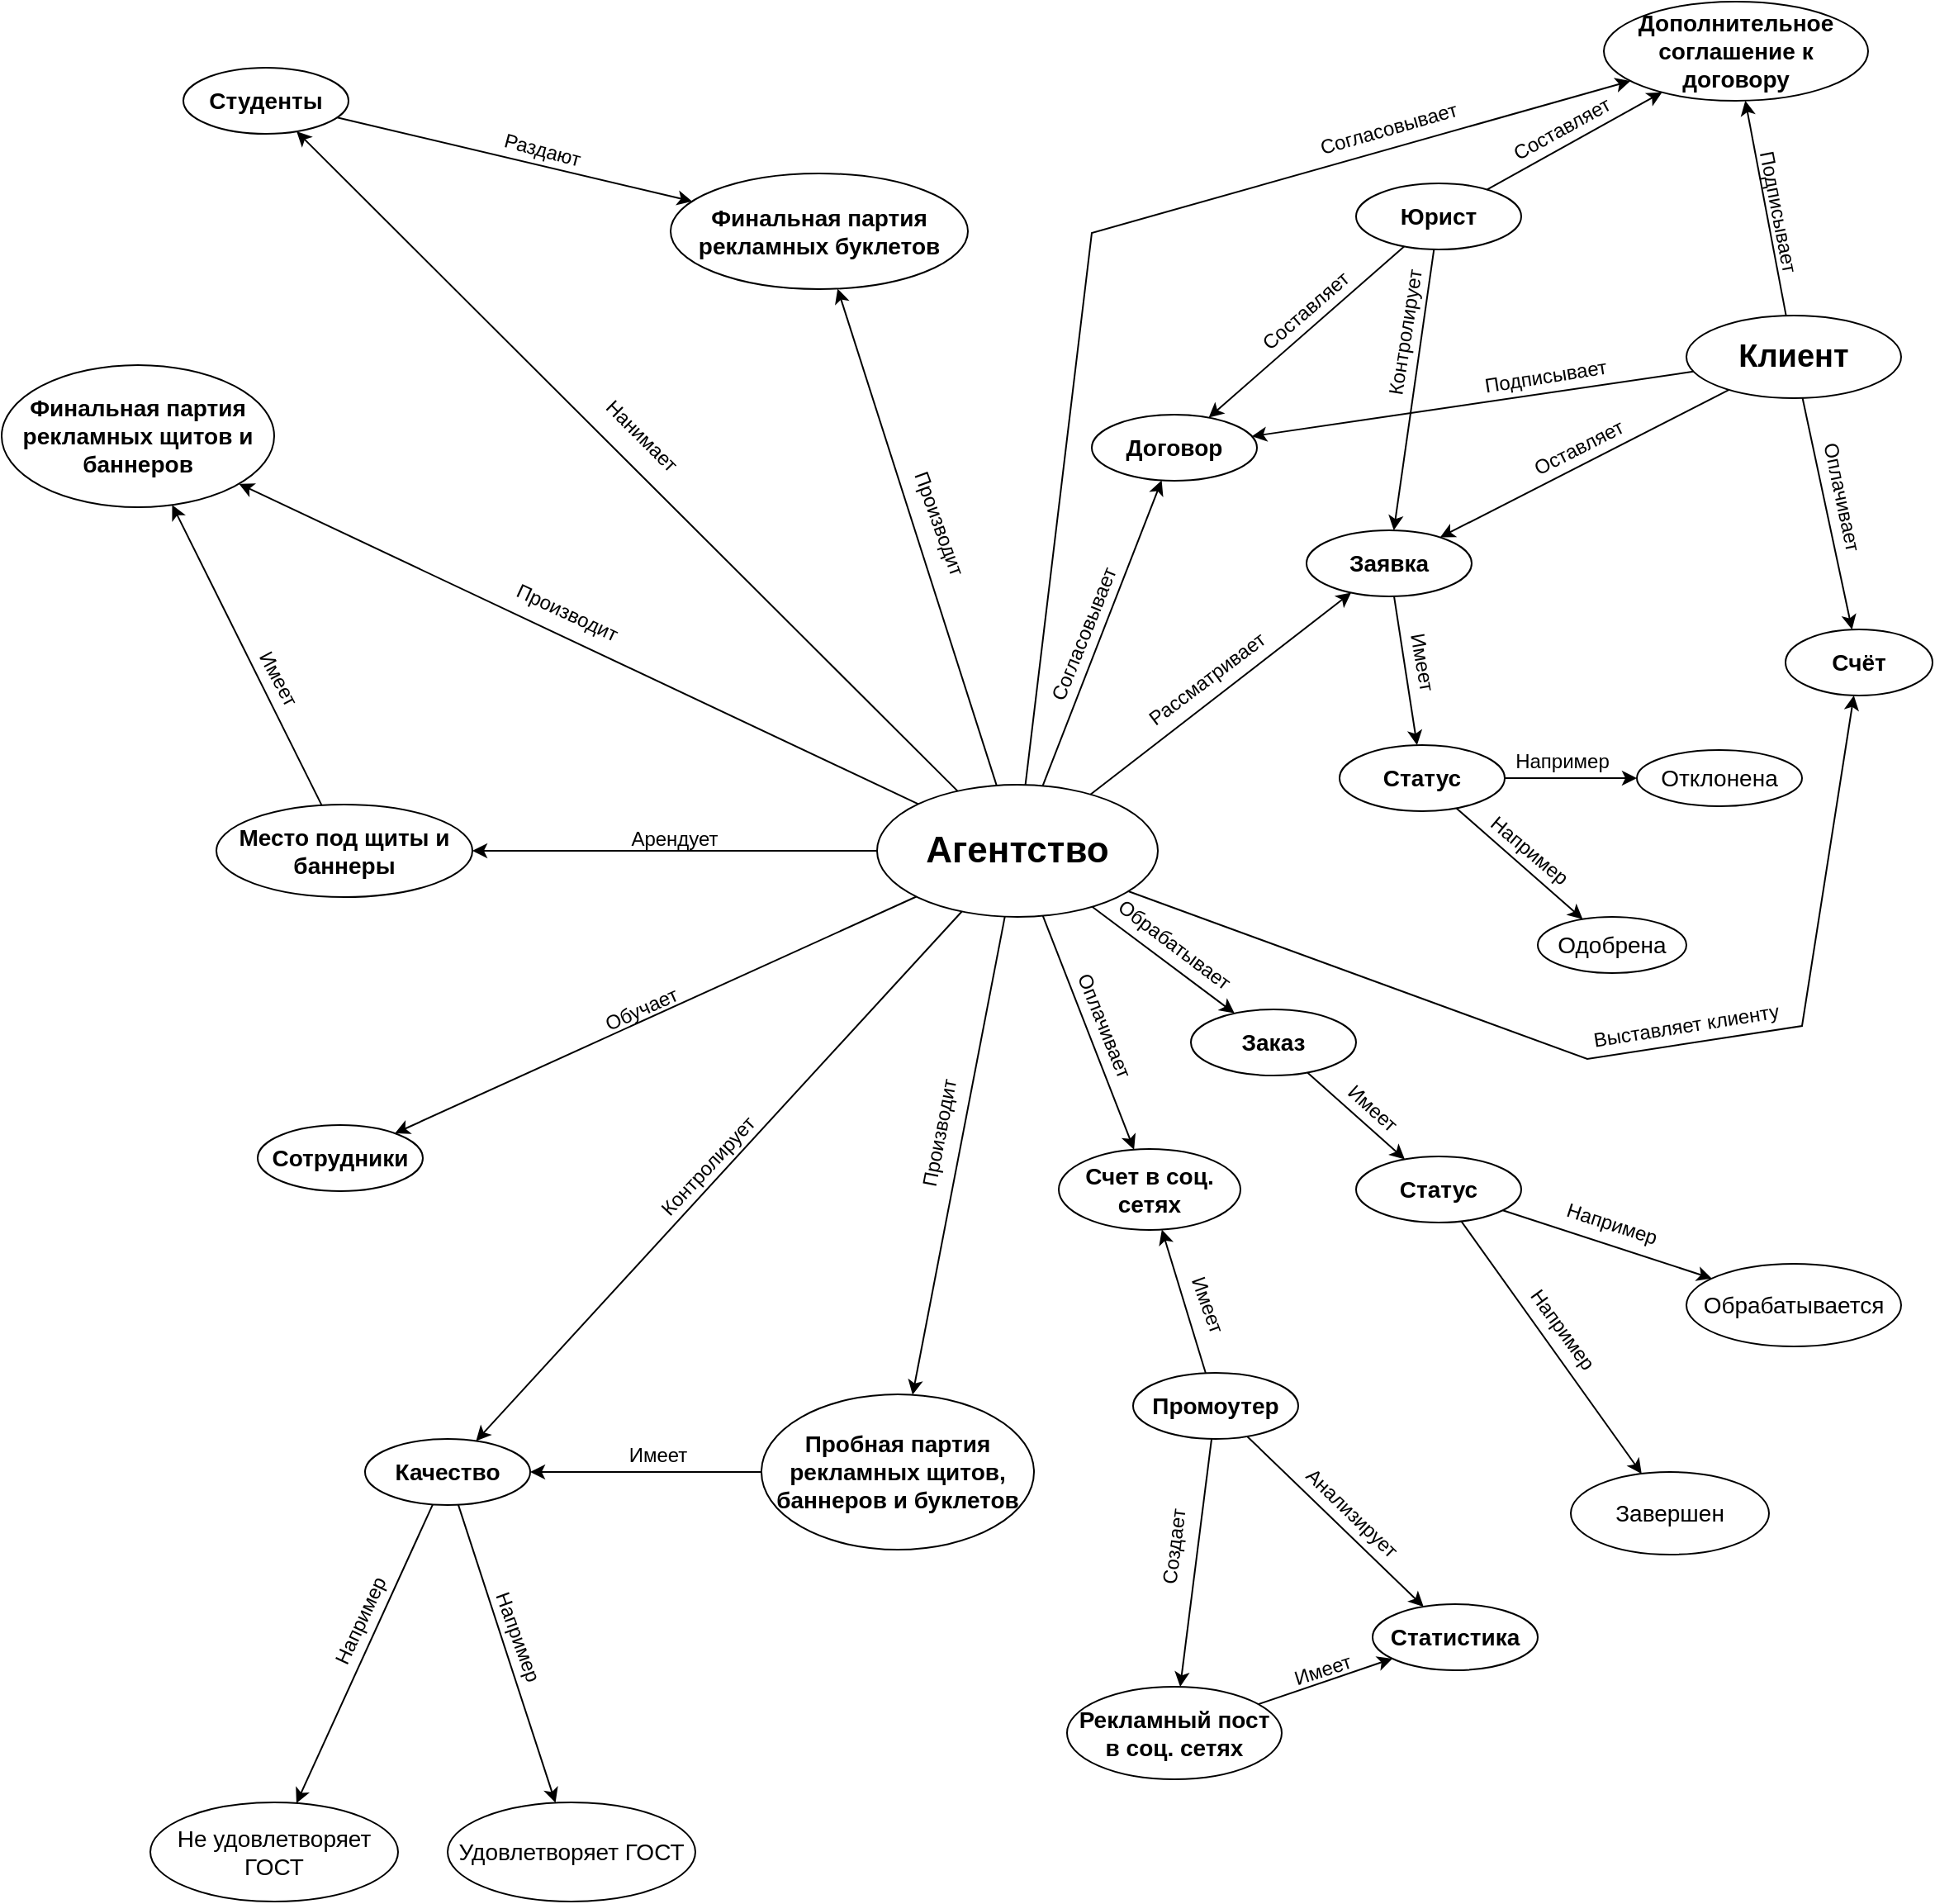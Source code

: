 <mxfile version="24.2.7" type="device">
  <diagram name="Page-1" id="GW7oA3nV-k5ilSyK7HA6">
    <mxGraphModel dx="1852" dy="2072" grid="1" gridSize="10" guides="1" tooltips="1" connect="1" arrows="1" fold="1" page="1" pageScale="1" pageWidth="1169" pageHeight="1654" math="0" shadow="0">
      <root>
        <mxCell id="0" />
        <mxCell id="1" parent="0" />
        <mxCell id="Uzyk35j1nbnxZXCuV49e-1" value="&lt;font style=&quot;font-size: 19px;&quot;&gt;Клиент&lt;/font&gt;" style="ellipse;whiteSpace=wrap;html=1;fontStyle=1;fontSize=14;" parent="1" vertex="1">
          <mxGeometry x="1020" y="200" width="130" height="50" as="geometry" />
        </mxCell>
        <mxCell id="Uzyk35j1nbnxZXCuV49e-2" value="&lt;font style=&quot;font-size: 22px;&quot;&gt;Агентство&lt;/font&gt;" style="ellipse;whiteSpace=wrap;html=1;fontStyle=1;fontSize=14;" parent="1" vertex="1">
          <mxGeometry x="530" y="484" width="170" height="80" as="geometry" />
        </mxCell>
        <mxCell id="Uzyk35j1nbnxZXCuV49e-3" value="Юрист" style="ellipse;whiteSpace=wrap;html=1;fontStyle=1;fontSize=14;" parent="1" vertex="1">
          <mxGeometry x="820" y="120" width="100" height="40" as="geometry" />
        </mxCell>
        <mxCell id="Uzyk35j1nbnxZXCuV49e-4" value="Заявка" style="ellipse;whiteSpace=wrap;html=1;fontStyle=1;fontSize=14;" parent="1" vertex="1">
          <mxGeometry x="790" y="330" width="100" height="40" as="geometry" />
        </mxCell>
        <mxCell id="Uzyk35j1nbnxZXCuV49e-5" value="Договор" style="ellipse;whiteSpace=wrap;html=1;fontStyle=1;fontSize=14;" parent="1" vertex="1">
          <mxGeometry x="660" y="260" width="100" height="40" as="geometry" />
        </mxCell>
        <mxCell id="Uzyk35j1nbnxZXCuV49e-6" value="Заказ" style="ellipse;whiteSpace=wrap;html=1;fontStyle=1;fontSize=14;" parent="1" vertex="1">
          <mxGeometry x="720" y="620" width="100" height="40" as="geometry" />
        </mxCell>
        <mxCell id="Uzyk35j1nbnxZXCuV49e-7" value="&lt;font style=&quot;font-size: 14px;&quot;&gt;Рекламный пост&lt;br style=&quot;font-size: 14px;&quot;&gt;в соц. сетях&lt;/font&gt;" style="ellipse;whiteSpace=wrap;html=1;fontStyle=1;fontSize=14;" parent="1" vertex="1">
          <mxGeometry x="645" y="1030" width="130" height="56" as="geometry" />
        </mxCell>
        <mxCell id="Uzyk35j1nbnxZXCuV49e-8" value="&lt;font style=&quot;font-size: 14px;&quot;&gt;Пробная партия рекламных щитов, баннеров и буклетов&lt;/font&gt;" style="ellipse;whiteSpace=wrap;html=1;fontStyle=1;fontSize=14;" parent="1" vertex="1">
          <mxGeometry x="460" y="853" width="165" height="94" as="geometry" />
        </mxCell>
        <mxCell id="Uzyk35j1nbnxZXCuV49e-12" value="&lt;font style=&quot;font-size: 14px;&quot;&gt;Финальная партия рекламных щитов и баннеров&lt;/font&gt;" style="ellipse;whiteSpace=wrap;html=1;fontStyle=1;fontSize=14;" parent="1" vertex="1">
          <mxGeometry y="230" width="165" height="86" as="geometry" />
        </mxCell>
        <mxCell id="Uzyk35j1nbnxZXCuV49e-16" value="Место&amp;nbsp;&lt;span style=&quot;background-color: initial; font-size: 14px;&quot;&gt;под щиты и баннеры&lt;/span&gt;" style="ellipse;whiteSpace=wrap;html=1;fontStyle=1;fontSize=14;" parent="1" vertex="1">
          <mxGeometry x="130" y="496" width="155" height="56" as="geometry" />
        </mxCell>
        <mxCell id="Uzyk35j1nbnxZXCuV49e-18" value="Студенты" style="ellipse;whiteSpace=wrap;html=1;fontStyle=1;fontSize=14;" parent="1" vertex="1">
          <mxGeometry x="110" y="50" width="100" height="40" as="geometry" />
        </mxCell>
        <mxCell id="Uzyk35j1nbnxZXCuV49e-19" value="Дополнительное соглашение к договору" style="ellipse;whiteSpace=wrap;html=1;fontStyle=1;fontSize=14;" parent="1" vertex="1">
          <mxGeometry x="970" y="10" width="160" height="60" as="geometry" />
        </mxCell>
        <mxCell id="Uzyk35j1nbnxZXCuV49e-20" value="Статус" style="ellipse;whiteSpace=wrap;html=1;fontStyle=1;fontSize=14;" parent="1" vertex="1">
          <mxGeometry x="810" y="460" width="100" height="40" as="geometry" />
        </mxCell>
        <mxCell id="Uzyk35j1nbnxZXCuV49e-21" value="Качество" style="ellipse;whiteSpace=wrap;html=1;fontStyle=1;fontSize=14;" parent="1" vertex="1">
          <mxGeometry x="220" y="880" width="100" height="40" as="geometry" />
        </mxCell>
        <mxCell id="Uzyk35j1nbnxZXCuV49e-22" value="&lt;font style=&quot;font-size: 14px;&quot;&gt;Финальная партия рекламных буклетов&lt;/font&gt;" style="ellipse;whiteSpace=wrap;html=1;fontStyle=1;fontSize=14;" parent="1" vertex="1">
          <mxGeometry x="405" y="114" width="180" height="70" as="geometry" />
        </mxCell>
        <mxCell id="Uzyk35j1nbnxZXCuV49e-23" value="Промоутер" style="ellipse;whiteSpace=wrap;html=1;fontStyle=1;fontSize=14;" parent="1" vertex="1">
          <mxGeometry x="685" y="840" width="100" height="40" as="geometry" />
        </mxCell>
        <mxCell id="Uzyk35j1nbnxZXCuV49e-24" value="Счёт" style="ellipse;whiteSpace=wrap;html=1;fontStyle=1;fontSize=14;" parent="1" vertex="1">
          <mxGeometry x="1080" y="390" width="89" height="40" as="geometry" />
        </mxCell>
        <mxCell id="Uzyk35j1nbnxZXCuV49e-28" value="" style="endArrow=classic;html=1;rounded=0;fontStyle=1;fontSize=14;" parent="1" source="Uzyk35j1nbnxZXCuV49e-2" target="Uzyk35j1nbnxZXCuV49e-4" edge="1">
          <mxGeometry width="50" height="50" relative="1" as="geometry">
            <mxPoint x="630" y="514" as="sourcePoint" />
            <mxPoint x="680" y="464" as="targetPoint" />
          </mxGeometry>
        </mxCell>
        <mxCell id="Uzyk35j1nbnxZXCuV49e-29" value="" style="endArrow=classic;html=1;rounded=0;fontStyle=1;fontSize=14;" parent="1" source="Uzyk35j1nbnxZXCuV49e-1" target="Uzyk35j1nbnxZXCuV49e-4" edge="1">
          <mxGeometry width="50" height="50" relative="1" as="geometry">
            <mxPoint x="390" y="248" as="sourcePoint" />
            <mxPoint x="481" y="309" as="targetPoint" />
          </mxGeometry>
        </mxCell>
        <mxCell id="Uzyk35j1nbnxZXCuV49e-30" value="" style="endArrow=classic;html=1;rounded=0;fontStyle=1;fontSize=14;" parent="1" source="Uzyk35j1nbnxZXCuV49e-23" target="Uzyk35j1nbnxZXCuV49e-79" edge="1">
          <mxGeometry width="50" height="50" relative="1" as="geometry">
            <mxPoint x="-280" y="834" as="sourcePoint" />
            <mxPoint x="-420" y="878" as="targetPoint" />
          </mxGeometry>
        </mxCell>
        <mxCell id="Uzyk35j1nbnxZXCuV49e-31" value="" style="endArrow=classic;html=1;rounded=0;fontStyle=1;fontSize=14;" parent="1" source="Uzyk35j1nbnxZXCuV49e-2" target="Uzyk35j1nbnxZXCuV49e-79" edge="1">
          <mxGeometry width="50" height="50" relative="1" as="geometry">
            <mxPoint x="-270" y="844" as="sourcePoint" />
            <mxPoint x="-410" y="888" as="targetPoint" />
          </mxGeometry>
        </mxCell>
        <mxCell id="Uzyk35j1nbnxZXCuV49e-32" value="" style="endArrow=classic;html=1;rounded=0;fontStyle=1;fontSize=14;" parent="1" source="Uzyk35j1nbnxZXCuV49e-2" target="Uzyk35j1nbnxZXCuV49e-8" edge="1">
          <mxGeometry width="50" height="50" relative="1" as="geometry">
            <mxPoint x="-10" y="244" as="sourcePoint" />
            <mxPoint x="-150" y="288" as="targetPoint" />
          </mxGeometry>
        </mxCell>
        <mxCell id="Uzyk35j1nbnxZXCuV49e-33" value="" style="endArrow=classic;html=1;rounded=0;fontStyle=1;fontSize=14;" parent="1" source="Uzyk35j1nbnxZXCuV49e-23" target="Uzyk35j1nbnxZXCuV49e-57" edge="1">
          <mxGeometry width="50" height="50" relative="1" as="geometry">
            <mxPoint x="245" y="410" as="sourcePoint" />
            <mxPoint x="105" y="454" as="targetPoint" />
          </mxGeometry>
        </mxCell>
        <mxCell id="Uzyk35j1nbnxZXCuV49e-34" value="" style="endArrow=classic;html=1;rounded=0;fontStyle=1;fontSize=14;" parent="1" source="Uzyk35j1nbnxZXCuV49e-7" target="Uzyk35j1nbnxZXCuV49e-57" edge="1">
          <mxGeometry width="50" height="50" relative="1" as="geometry">
            <mxPoint x="255" y="420" as="sourcePoint" />
            <mxPoint x="115" y="464" as="targetPoint" />
          </mxGeometry>
        </mxCell>
        <mxCell id="Uzyk35j1nbnxZXCuV49e-35" value="" style="endArrow=classic;html=1;rounded=0;fontStyle=1;fontSize=14;" parent="1" source="Uzyk35j1nbnxZXCuV49e-23" target="Uzyk35j1nbnxZXCuV49e-7" edge="1">
          <mxGeometry width="50" height="50" relative="1" as="geometry">
            <mxPoint x="265" y="430" as="sourcePoint" />
            <mxPoint x="125" y="474" as="targetPoint" />
          </mxGeometry>
        </mxCell>
        <mxCell id="Uzyk35j1nbnxZXCuV49e-36" value="" style="endArrow=classic;html=1;rounded=0;fontStyle=1;fontSize=14;" parent="1" source="Uzyk35j1nbnxZXCuV49e-3" target="Uzyk35j1nbnxZXCuV49e-19" edge="1">
          <mxGeometry width="50" height="50" relative="1" as="geometry">
            <mxPoint x="30" y="14" as="sourcePoint" />
            <mxPoint x="-110" y="58" as="targetPoint" />
          </mxGeometry>
        </mxCell>
        <mxCell id="Uzyk35j1nbnxZXCuV49e-37" value="" style="endArrow=classic;html=1;rounded=0;fontStyle=1;fontSize=14;" parent="1" source="Uzyk35j1nbnxZXCuV49e-2" target="Uzyk35j1nbnxZXCuV49e-6" edge="1">
          <mxGeometry width="50" height="50" relative="1" as="geometry">
            <mxPoint x="870" y="224" as="sourcePoint" />
            <mxPoint x="740" y="258" as="targetPoint" />
          </mxGeometry>
        </mxCell>
        <mxCell id="Uzyk35j1nbnxZXCuV49e-38" value="" style="endArrow=classic;html=1;rounded=0;fontStyle=1;fontSize=14;" parent="1" source="Uzyk35j1nbnxZXCuV49e-4" target="Uzyk35j1nbnxZXCuV49e-20" edge="1">
          <mxGeometry width="50" height="50" relative="1" as="geometry">
            <mxPoint x="800" y="24" as="sourcePoint" />
            <mxPoint x="660" y="68" as="targetPoint" />
          </mxGeometry>
        </mxCell>
        <mxCell id="Uzyk35j1nbnxZXCuV49e-39" value="" style="endArrow=classic;html=1;rounded=0;fontStyle=1;fontSize=14;" parent="1" source="Uzyk35j1nbnxZXCuV49e-2" target="Uzyk35j1nbnxZXCuV49e-5" edge="1">
          <mxGeometry width="50" height="50" relative="1" as="geometry">
            <mxPoint x="350" y="274" as="sourcePoint" />
            <mxPoint x="760" y="278" as="targetPoint" />
          </mxGeometry>
        </mxCell>
        <mxCell id="Uzyk35j1nbnxZXCuV49e-40" value="" style="endArrow=classic;html=1;rounded=0;fontStyle=1;fontSize=14;" parent="1" source="Uzyk35j1nbnxZXCuV49e-3" target="Uzyk35j1nbnxZXCuV49e-5" edge="1">
          <mxGeometry width="50" height="50" relative="1" as="geometry">
            <mxPoint x="820" y="44" as="sourcePoint" />
            <mxPoint x="680" y="88" as="targetPoint" />
          </mxGeometry>
        </mxCell>
        <mxCell id="Uzyk35j1nbnxZXCuV49e-41" value="" style="endArrow=classic;html=1;rounded=0;fontStyle=1;fontSize=14;" parent="1" source="Uzyk35j1nbnxZXCuV49e-3" target="Uzyk35j1nbnxZXCuV49e-4" edge="1">
          <mxGeometry width="50" height="50" relative="1" as="geometry">
            <mxPoint x="830" y="54" as="sourcePoint" />
            <mxPoint x="690" y="98" as="targetPoint" />
          </mxGeometry>
        </mxCell>
        <mxCell id="Uzyk35j1nbnxZXCuV49e-57" value="Статистика" style="ellipse;whiteSpace=wrap;html=1;fontStyle=1;fontSize=14;" parent="1" vertex="1">
          <mxGeometry x="830" y="980" width="100" height="40" as="geometry" />
        </mxCell>
        <mxCell id="Uzyk35j1nbnxZXCuV49e-70" value="" style="endArrow=classic;html=1;rounded=0;fontStyle=1;fontSize=14;" parent="1" source="Uzyk35j1nbnxZXCuV49e-2" target="Uzyk35j1nbnxZXCuV49e-88" edge="1">
          <mxGeometry width="50" height="50" relative="1" as="geometry">
            <mxPoint y="254" as="sourcePoint" />
            <mxPoint x="480" y="170" as="targetPoint" />
          </mxGeometry>
        </mxCell>
        <mxCell id="Uzyk35j1nbnxZXCuV49e-71" value="" style="endArrow=classic;html=1;rounded=0;fontStyle=1;fontSize=14;" parent="1" source="Uzyk35j1nbnxZXCuV49e-8" target="Uzyk35j1nbnxZXCuV49e-21" edge="1">
          <mxGeometry width="50" height="50" relative="1" as="geometry">
            <mxPoint x="77.5" y="2141" as="sourcePoint" />
            <mxPoint x="-62.5" y="2185" as="targetPoint" />
          </mxGeometry>
        </mxCell>
        <mxCell id="Uzyk35j1nbnxZXCuV49e-73" value="" style="endArrow=classic;html=1;rounded=0;fontStyle=1;fontSize=14;" parent="1" source="Uzyk35j1nbnxZXCuV49e-1" target="Uzyk35j1nbnxZXCuV49e-19" edge="1">
          <mxGeometry width="50" height="50" relative="1" as="geometry">
            <mxPoint x="30" y="284" as="sourcePoint" />
            <mxPoint x="520" y="204" as="targetPoint" />
          </mxGeometry>
        </mxCell>
        <mxCell id="Uzyk35j1nbnxZXCuV49e-79" value="Счет в соц. сетях" style="ellipse;whiteSpace=wrap;html=1;fontStyle=1;fontSize=14;" parent="1" vertex="1">
          <mxGeometry x="640" y="704.5" width="110" height="49" as="geometry" />
        </mxCell>
        <mxCell id="Uzyk35j1nbnxZXCuV49e-81" value="" style="endArrow=classic;html=1;rounded=0;fontStyle=1;fontSize=14;" parent="1" source="Uzyk35j1nbnxZXCuV49e-18" target="Uzyk35j1nbnxZXCuV49e-22" edge="1">
          <mxGeometry width="50" height="50" relative="1" as="geometry">
            <mxPoint x="-80" y="-210" as="sourcePoint" />
            <mxPoint x="-220" y="-166" as="targetPoint" />
          </mxGeometry>
        </mxCell>
        <mxCell id="Uzyk35j1nbnxZXCuV49e-82" value="" style="endArrow=classic;html=1;rounded=0;fontStyle=1;fontSize=14;" parent="1" source="Uzyk35j1nbnxZXCuV49e-2" target="Uzyk35j1nbnxZXCuV49e-18" edge="1">
          <mxGeometry width="50" height="50" relative="1" as="geometry">
            <mxPoint x="20" y="274" as="sourcePoint" />
            <mxPoint x="-120" y="318" as="targetPoint" />
          </mxGeometry>
        </mxCell>
        <mxCell id="Uzyk35j1nbnxZXCuV49e-83" value="" style="endArrow=classic;html=1;rounded=0;fontStyle=1;fontSize=14;" parent="1" source="Uzyk35j1nbnxZXCuV49e-16" target="Uzyk35j1nbnxZXCuV49e-12" edge="1">
          <mxGeometry width="50" height="50" relative="1" as="geometry">
            <mxPoint x="40" y="354" as="sourcePoint" />
            <mxPoint x="-100" y="398" as="targetPoint" />
          </mxGeometry>
        </mxCell>
        <mxCell id="Uzyk35j1nbnxZXCuV49e-84" value="" style="endArrow=classic;html=1;rounded=0;fontStyle=1;fontSize=14;" parent="1" source="Uzyk35j1nbnxZXCuV49e-2" target="Uzyk35j1nbnxZXCuV49e-16" edge="1">
          <mxGeometry width="50" height="50" relative="1" as="geometry">
            <mxPoint x="40" y="294" as="sourcePoint" />
            <mxPoint x="-100" y="338" as="targetPoint" />
          </mxGeometry>
        </mxCell>
        <mxCell id="Uzyk35j1nbnxZXCuV49e-85" value="" style="endArrow=classic;html=1;rounded=0;fontStyle=1;fontSize=14;" parent="1" source="Uzyk35j1nbnxZXCuV49e-2" target="Uzyk35j1nbnxZXCuV49e-22" edge="1">
          <mxGeometry width="50" height="50" relative="1" as="geometry">
            <mxPoint x="50" y="304" as="sourcePoint" />
            <mxPoint x="-90" y="348" as="targetPoint" />
          </mxGeometry>
        </mxCell>
        <mxCell id="Uzyk35j1nbnxZXCuV49e-86" value="" style="endArrow=classic;html=1;rounded=0;fontStyle=1;fontSize=14;" parent="1" source="Uzyk35j1nbnxZXCuV49e-2" target="Uzyk35j1nbnxZXCuV49e-12" edge="1">
          <mxGeometry width="50" height="50" relative="1" as="geometry">
            <mxPoint x="60" y="314" as="sourcePoint" />
            <mxPoint x="-80" y="358" as="targetPoint" />
          </mxGeometry>
        </mxCell>
        <mxCell id="Uzyk35j1nbnxZXCuV49e-88" value="Сотрудники" style="ellipse;whiteSpace=wrap;html=1;fontStyle=1;fontSize=14;" parent="1" vertex="1">
          <mxGeometry x="155" y="690" width="100" height="40" as="geometry" />
        </mxCell>
        <mxCell id="Uzyk35j1nbnxZXCuV49e-89" value="" style="endArrow=classic;html=1;rounded=0;fontStyle=1;fontSize=14;" parent="1" source="Uzyk35j1nbnxZXCuV49e-2" target="Uzyk35j1nbnxZXCuV49e-21" edge="1">
          <mxGeometry width="50" height="50" relative="1" as="geometry">
            <mxPoint x="2" y="38.5" as="sourcePoint" />
            <mxPoint x="-90" y="61.5" as="targetPoint" />
          </mxGeometry>
        </mxCell>
        <mxCell id="Uzyk35j1nbnxZXCuV49e-91" value="" style="endArrow=classic;html=1;rounded=0;fontStyle=1;fontSize=14;" parent="1" source="Uzyk35j1nbnxZXCuV49e-99" target="Uzyk35j1nbnxZXCuV49e-97" edge="1">
          <mxGeometry width="50" height="50" relative="1" as="geometry">
            <mxPoint x="219.46" y="-29.69" as="sourcePoint" />
            <mxPoint x="127.46" y="-6.69" as="targetPoint" />
          </mxGeometry>
        </mxCell>
        <mxCell id="Uzyk35j1nbnxZXCuV49e-92" value="" style="endArrow=classic;html=1;rounded=0;fontStyle=1;fontSize=14;" parent="1" source="Uzyk35j1nbnxZXCuV49e-2" target="Uzyk35j1nbnxZXCuV49e-24" edge="1">
          <mxGeometry width="50" height="50" relative="1" as="geometry">
            <mxPoint x="237" y="-83" as="sourcePoint" />
            <mxPoint x="145" y="-60" as="targetPoint" />
            <Array as="points">
              <mxPoint x="960" y="650" />
              <mxPoint x="1090" y="630" />
            </Array>
          </mxGeometry>
        </mxCell>
        <mxCell id="Uzyk35j1nbnxZXCuV49e-93" value="" style="endArrow=classic;html=1;rounded=0;fontStyle=1;fontSize=14;" parent="1" source="Uzyk35j1nbnxZXCuV49e-1" target="Uzyk35j1nbnxZXCuV49e-24" edge="1">
          <mxGeometry width="50" height="50" relative="1" as="geometry">
            <mxPoint x="247" y="-73" as="sourcePoint" />
            <mxPoint x="155" y="-50" as="targetPoint" />
          </mxGeometry>
        </mxCell>
        <mxCell id="Uzyk35j1nbnxZXCuV49e-96" value="&lt;span style=&quot;font-weight: 400;&quot;&gt;Обрабатывается&lt;/span&gt;" style="ellipse;whiteSpace=wrap;html=1;fontStyle=1;fontSize=14;" parent="1" vertex="1">
          <mxGeometry x="1020" y="774" width="130" height="50" as="geometry" />
        </mxCell>
        <mxCell id="Uzyk35j1nbnxZXCuV49e-97" value="&lt;span style=&quot;font-weight: 400;&quot;&gt;Завершен&lt;/span&gt;" style="ellipse;whiteSpace=wrap;html=1;fontStyle=1;fontSize=14;" parent="1" vertex="1">
          <mxGeometry x="950" y="900" width="120" height="50" as="geometry" />
        </mxCell>
        <mxCell id="Uzyk35j1nbnxZXCuV49e-99" value="Статус" style="ellipse;whiteSpace=wrap;html=1;fontStyle=1;fontSize=14;" parent="1" vertex="1">
          <mxGeometry x="820" y="709" width="100" height="40" as="geometry" />
        </mxCell>
        <mxCell id="Uzyk35j1nbnxZXCuV49e-101" value="" style="endArrow=classic;html=1;rounded=0;fontStyle=1;fontSize=14;" parent="1" source="Uzyk35j1nbnxZXCuV49e-6" target="Uzyk35j1nbnxZXCuV49e-99" edge="1">
          <mxGeometry width="50" height="50" relative="1" as="geometry">
            <mxPoint x="800.002" y="700.002" as="sourcePoint" />
            <mxPoint x="172.46" y="46.31" as="targetPoint" />
          </mxGeometry>
        </mxCell>
        <mxCell id="Uzyk35j1nbnxZXCuV49e-102" value="" style="endArrow=classic;html=1;rounded=0;fontStyle=1;fontSize=14;" parent="1" source="Uzyk35j1nbnxZXCuV49e-99" target="Uzyk35j1nbnxZXCuV49e-96" edge="1">
          <mxGeometry width="50" height="50" relative="1" as="geometry">
            <mxPoint x="229.46" y="-19.69" as="sourcePoint" />
            <mxPoint x="137.46" y="3.31" as="targetPoint" />
          </mxGeometry>
        </mxCell>
        <mxCell id="Uzyk35j1nbnxZXCuV49e-103" value="&lt;span style=&quot;font-weight: 400;&quot;&gt;Удовлетворяет ГОСТ&lt;/span&gt;" style="ellipse;whiteSpace=wrap;html=1;fontStyle=1;fontSize=14;" parent="1" vertex="1">
          <mxGeometry x="270" y="1100" width="150" height="60" as="geometry" />
        </mxCell>
        <mxCell id="Uzyk35j1nbnxZXCuV49e-104" value="&lt;span style=&quot;font-weight: 400;&quot;&gt;Не удовлетворяет ГОСТ&lt;/span&gt;" style="ellipse;whiteSpace=wrap;html=1;fontStyle=1;fontSize=14;" parent="1" vertex="1">
          <mxGeometry x="90" y="1100" width="150" height="60" as="geometry" />
        </mxCell>
        <mxCell id="Uzyk35j1nbnxZXCuV49e-109" value="" style="endArrow=classic;html=1;rounded=0;fontStyle=1;fontSize=14;" parent="1" edge="1" target="Uzyk35j1nbnxZXCuV49e-5" source="Uzyk35j1nbnxZXCuV49e-1">
          <mxGeometry width="50" height="50" relative="1" as="geometry">
            <mxPoint x="275" y="-230" as="sourcePoint" />
            <mxPoint x="80" y="-180" as="targetPoint" />
          </mxGeometry>
        </mxCell>
        <mxCell id="Uzyk35j1nbnxZXCuV49e-110" value="" style="endArrow=classic;html=1;rounded=0;fontStyle=1;fontSize=14;" parent="1" source="Uzyk35j1nbnxZXCuV49e-2" target="Uzyk35j1nbnxZXCuV49e-19" edge="1">
          <mxGeometry width="50" height="50" relative="1" as="geometry">
            <mxPoint x="285" y="-220" as="sourcePoint" />
            <mxPoint x="90" y="-170" as="targetPoint" />
            <Array as="points">
              <mxPoint x="660" y="150" />
            </Array>
          </mxGeometry>
        </mxCell>
        <mxCell id="Uzyk35j1nbnxZXCuV49e-111" value="" style="endArrow=classic;html=1;rounded=0;fontStyle=1;fontSize=14;" parent="1" source="Uzyk35j1nbnxZXCuV49e-20" target="Uzyk35j1nbnxZXCuV49e-115" edge="1">
          <mxGeometry width="50" height="50" relative="1" as="geometry">
            <mxPoint x="295" y="-210" as="sourcePoint" />
            <mxPoint x="100" y="-160" as="targetPoint" />
          </mxGeometry>
        </mxCell>
        <mxCell id="Uzyk35j1nbnxZXCuV49e-112" value="" style="endArrow=classic;html=1;rounded=0;fontStyle=1;fontSize=14;" parent="1" source="Uzyk35j1nbnxZXCuV49e-20" target="Uzyk35j1nbnxZXCuV49e-116" edge="1">
          <mxGeometry width="50" height="50" relative="1" as="geometry">
            <mxPoint x="305" y="-200" as="sourcePoint" />
            <mxPoint x="110" y="-150" as="targetPoint" />
          </mxGeometry>
        </mxCell>
        <mxCell id="Uzyk35j1nbnxZXCuV49e-113" value="" style="endArrow=classic;html=1;rounded=0;fontStyle=1;fontSize=14;" parent="1" source="Uzyk35j1nbnxZXCuV49e-21" target="Uzyk35j1nbnxZXCuV49e-103" edge="1">
          <mxGeometry width="50" height="50" relative="1" as="geometry">
            <mxPoint x="422.5" y="1090" as="sourcePoint" />
            <mxPoint x="227.5" y="1140" as="targetPoint" />
          </mxGeometry>
        </mxCell>
        <mxCell id="Uzyk35j1nbnxZXCuV49e-114" value="" style="endArrow=classic;html=1;rounded=0;fontStyle=1;fontSize=14;" parent="1" source="Uzyk35j1nbnxZXCuV49e-21" target="Uzyk35j1nbnxZXCuV49e-104" edge="1">
          <mxGeometry width="50" height="50" relative="1" as="geometry">
            <mxPoint x="432.5" y="1100" as="sourcePoint" />
            <mxPoint x="237.5" y="1150" as="targetPoint" />
          </mxGeometry>
        </mxCell>
        <mxCell id="Uzyk35j1nbnxZXCuV49e-115" value="&lt;span style=&quot;font-weight: 400;&quot;&gt;Отклонена&lt;/span&gt;" style="ellipse;whiteSpace=wrap;html=1;fontStyle=1;fontSize=14;" parent="1" vertex="1">
          <mxGeometry x="990" y="463" width="100" height="34" as="geometry" />
        </mxCell>
        <mxCell id="Uzyk35j1nbnxZXCuV49e-116" value="&lt;span style=&quot;font-weight: 400;&quot;&gt;Одобрена&lt;/span&gt;" style="ellipse;whiteSpace=wrap;html=1;fontStyle=1;fontSize=14;" parent="1" vertex="1">
          <mxGeometry x="930" y="564" width="90" height="34" as="geometry" />
        </mxCell>
        <mxCell id="pxbbBDP-Z8C4rLrSb89k-2" value="Производит" style="text;html=1;align=center;verticalAlign=middle;whiteSpace=wrap;rounded=0;rotation=70;" parent="1" vertex="1">
          <mxGeometry x="510" y="316" width="115" height="20" as="geometry" />
        </mxCell>
        <mxCell id="pxbbBDP-Z8C4rLrSb89k-3" value="Производит" style="text;html=1;align=center;verticalAlign=middle;whiteSpace=wrap;rounded=0;rotation=25;" parent="1" vertex="1">
          <mxGeometry x="285" y="370" width="115" height="20" as="geometry" />
        </mxCell>
        <mxCell id="pxbbBDP-Z8C4rLrSb89k-4" value="Нанимает" style="text;html=1;align=center;verticalAlign=middle;whiteSpace=wrap;rounded=0;rotation=45;" parent="1" vertex="1">
          <mxGeometry x="330" y="263" width="115" height="20" as="geometry" />
        </mxCell>
        <mxCell id="pxbbBDP-Z8C4rLrSb89k-5" value="Раздают" style="text;html=1;align=center;verticalAlign=middle;whiteSpace=wrap;rounded=0;rotation=15;" parent="1" vertex="1">
          <mxGeometry x="270" y="90" width="115" height="20" as="geometry" />
        </mxCell>
        <mxCell id="pxbbBDP-Z8C4rLrSb89k-7" value="Имеет" style="text;html=1;align=center;verticalAlign=middle;whiteSpace=wrap;rounded=0;rotation=62;" parent="1" vertex="1">
          <mxGeometry x="110" y="410" width="115" height="20" as="geometry" />
        </mxCell>
        <mxCell id="SRP_0RoNrgJV5vV0qsMc-1" value="Арендует" style="text;html=1;align=center;verticalAlign=middle;whiteSpace=wrap;rounded=0;rotation=0;" vertex="1" parent="1">
          <mxGeometry x="350" y="507" width="115" height="20" as="geometry" />
        </mxCell>
        <mxCell id="SRP_0RoNrgJV5vV0qsMc-2" value="Обучает" style="text;html=1;align=center;verticalAlign=middle;whiteSpace=wrap;rounded=0;rotation=-24;" vertex="1" parent="1">
          <mxGeometry x="330" y="610" width="115" height="20" as="geometry" />
        </mxCell>
        <mxCell id="SRP_0RoNrgJV5vV0qsMc-3" value="Контролирует" style="text;html=1;align=center;verticalAlign=middle;whiteSpace=wrap;rounded=0;rotation=-47;" vertex="1" parent="1">
          <mxGeometry x="370" y="704.5" width="115" height="20" as="geometry" />
        </mxCell>
        <mxCell id="SRP_0RoNrgJV5vV0qsMc-4" value="Например" style="text;html=1;align=center;verticalAlign=middle;whiteSpace=wrap;rounded=0;rotation=-65;" vertex="1" parent="1">
          <mxGeometry x="160" y="980" width="115" height="20" as="geometry" />
        </mxCell>
        <mxCell id="SRP_0RoNrgJV5vV0qsMc-5" value="Например" style="text;html=1;align=center;verticalAlign=middle;whiteSpace=wrap;rounded=0;rotation=70;" vertex="1" parent="1">
          <mxGeometry x="255" y="990" width="115" height="20" as="geometry" />
        </mxCell>
        <mxCell id="SRP_0RoNrgJV5vV0qsMc-6" value="Имеет" style="text;html=1;align=center;verticalAlign=middle;whiteSpace=wrap;rounded=0;rotation=0;" vertex="1" parent="1">
          <mxGeometry x="340" y="880" width="115" height="20" as="geometry" />
        </mxCell>
        <mxCell id="SRP_0RoNrgJV5vV0qsMc-7" value="Производит" style="text;html=1;align=center;verticalAlign=middle;whiteSpace=wrap;rounded=0;rotation=-79;" vertex="1" parent="1">
          <mxGeometry x="510" y="684.5" width="115" height="20" as="geometry" />
        </mxCell>
        <mxCell id="SRP_0RoNrgJV5vV0qsMc-9" value="Оплачивает" style="text;html=1;align=center;verticalAlign=middle;whiteSpace=wrap;rounded=0;rotation=68;" vertex="1" parent="1">
          <mxGeometry x="610" y="620" width="115" height="20" as="geometry" />
        </mxCell>
        <mxCell id="SRP_0RoNrgJV5vV0qsMc-10" value="Имеет" style="text;html=1;align=center;verticalAlign=middle;whiteSpace=wrap;rounded=0;rotation=70;" vertex="1" parent="1">
          <mxGeometry x="700" y="789" width="60" height="20" as="geometry" />
        </mxCell>
        <mxCell id="SRP_0RoNrgJV5vV0qsMc-11" value="Анализирует" style="text;html=1;align=center;verticalAlign=middle;whiteSpace=wrap;rounded=0;rotation=44;" vertex="1" parent="1">
          <mxGeometry x="770" y="915" width="95" height="20" as="geometry" />
        </mxCell>
        <mxCell id="SRP_0RoNrgJV5vV0qsMc-12" value="Имеет" style="text;html=1;align=center;verticalAlign=middle;whiteSpace=wrap;rounded=0;rotation=-18;" vertex="1" parent="1">
          <mxGeometry x="770" y="1010" width="60" height="20" as="geometry" />
        </mxCell>
        <mxCell id="SRP_0RoNrgJV5vV0qsMc-13" value="Создает" style="text;html=1;align=center;verticalAlign=middle;whiteSpace=wrap;rounded=0;rotation=-83;" vertex="1" parent="1">
          <mxGeometry x="670" y="935" width="80" height="20" as="geometry" />
        </mxCell>
        <mxCell id="SRP_0RoNrgJV5vV0qsMc-15" value="Например" style="text;html=1;align=center;verticalAlign=middle;whiteSpace=wrap;rounded=0;rotation=0;" vertex="1" parent="1">
          <mxGeometry x="910" y="460" width="70" height="20" as="geometry" />
        </mxCell>
        <mxCell id="SRP_0RoNrgJV5vV0qsMc-16" value="Например" style="text;html=1;align=center;verticalAlign=middle;whiteSpace=wrap;rounded=0;rotation=40;" vertex="1" parent="1">
          <mxGeometry x="890" y="514" width="70" height="20" as="geometry" />
        </mxCell>
        <mxCell id="SRP_0RoNrgJV5vV0qsMc-17" value="Имеет" style="text;html=1;align=center;verticalAlign=middle;whiteSpace=wrap;rounded=0;rotation=80;" vertex="1" parent="1">
          <mxGeometry x="830" y="400" width="60" height="20" as="geometry" />
        </mxCell>
        <mxCell id="SRP_0RoNrgJV5vV0qsMc-18" value="Обрабатывает" style="text;html=1;align=center;verticalAlign=middle;whiteSpace=wrap;rounded=0;rotation=37;" vertex="1" parent="1">
          <mxGeometry x="670" y="571" width="80" height="20" as="geometry" />
        </mxCell>
        <mxCell id="SRP_0RoNrgJV5vV0qsMc-20" value="Имеет" style="text;html=1;align=center;verticalAlign=middle;whiteSpace=wrap;rounded=0;rotation=42;" vertex="1" parent="1">
          <mxGeometry x="810" y="670" width="40" height="20" as="geometry" />
        </mxCell>
        <mxCell id="SRP_0RoNrgJV5vV0qsMc-21" value="Например" style="text;html=1;align=center;verticalAlign=middle;whiteSpace=wrap;rounded=0;rotation=54;" vertex="1" parent="1">
          <mxGeometry x="910" y="804" width="70" height="20" as="geometry" />
        </mxCell>
        <mxCell id="SRP_0RoNrgJV5vV0qsMc-22" value="Например" style="text;html=1;align=center;verticalAlign=middle;whiteSpace=wrap;rounded=0;rotation=18;" vertex="1" parent="1">
          <mxGeometry x="940" y="740" width="70" height="20" as="geometry" />
        </mxCell>
        <mxCell id="SRP_0RoNrgJV5vV0qsMc-23" value="Рассматривает" style="text;html=1;align=center;verticalAlign=middle;whiteSpace=wrap;rounded=0;rotation=-37;" vertex="1" parent="1">
          <mxGeometry x="680" y="410" width="100" height="20" as="geometry" />
        </mxCell>
        <mxCell id="SRP_0RoNrgJV5vV0qsMc-24" value="Выставляет клиенту" style="text;html=1;align=center;verticalAlign=middle;whiteSpace=wrap;rounded=0;rotation=-9;" vertex="1" parent="1">
          <mxGeometry x="960" y="620" width="120" height="20" as="geometry" />
        </mxCell>
        <mxCell id="SRP_0RoNrgJV5vV0qsMc-25" value="Оплачивает" style="text;html=1;align=center;verticalAlign=middle;whiteSpace=wrap;rounded=0;rotation=78;" vertex="1" parent="1">
          <mxGeometry x="1059" y="300" width="110" height="20" as="geometry" />
        </mxCell>
        <mxCell id="SRP_0RoNrgJV5vV0qsMc-26" value="Оставляет" style="text;html=1;align=center;verticalAlign=middle;whiteSpace=wrap;rounded=0;rotation=-27;" vertex="1" parent="1">
          <mxGeometry x="920" y="270" width="70" height="20" as="geometry" />
        </mxCell>
        <mxCell id="SRP_0RoNrgJV5vV0qsMc-27" value="Контролирует" style="text;html=1;align=center;verticalAlign=middle;whiteSpace=wrap;rounded=0;rotation=-81;" vertex="1" parent="1">
          <mxGeometry x="810" y="200.0" width="80" height="20" as="geometry" />
        </mxCell>
        <mxCell id="SRP_0RoNrgJV5vV0qsMc-28" value="Составляет" style="text;html=1;align=center;verticalAlign=middle;whiteSpace=wrap;rounded=0;rotation=-41;" vertex="1" parent="1">
          <mxGeometry x="750" y="190.0" width="80" height="14.95" as="geometry" />
        </mxCell>
        <mxCell id="SRP_0RoNrgJV5vV0qsMc-29" value="Составляет" style="text;html=1;align=center;verticalAlign=middle;whiteSpace=wrap;rounded=0;rotation=-29;" vertex="1" parent="1">
          <mxGeometry x="905" y="80.0" width="80" height="14.95" as="geometry" />
        </mxCell>
        <mxCell id="SRP_0RoNrgJV5vV0qsMc-31" value="Согласовывает" style="text;html=1;align=center;verticalAlign=middle;whiteSpace=wrap;rounded=0;rotation=-68;" vertex="1" parent="1">
          <mxGeometry x="610" y="385.05" width="90" height="14.95" as="geometry" />
        </mxCell>
        <mxCell id="SRP_0RoNrgJV5vV0qsMc-32" value="Согласовывает" style="text;html=1;align=center;verticalAlign=middle;whiteSpace=wrap;rounded=0;rotation=-16;" vertex="1" parent="1">
          <mxGeometry x="795" y="80.0" width="90" height="14.95" as="geometry" />
        </mxCell>
        <mxCell id="SRP_0RoNrgJV5vV0qsMc-33" value="Подписывает" style="text;html=1;align=center;verticalAlign=middle;whiteSpace=wrap;rounded=0;rotation=-9;" vertex="1" parent="1">
          <mxGeometry x="890" y="230.0" width="90" height="14.95" as="geometry" />
        </mxCell>
        <mxCell id="SRP_0RoNrgJV5vV0qsMc-34" value="Подписывает" style="text;html=1;align=center;verticalAlign=middle;whiteSpace=wrap;rounded=0;rotation=79;" vertex="1" parent="1">
          <mxGeometry x="1030" y="130.0" width="90" height="14.95" as="geometry" />
        </mxCell>
      </root>
    </mxGraphModel>
  </diagram>
</mxfile>
